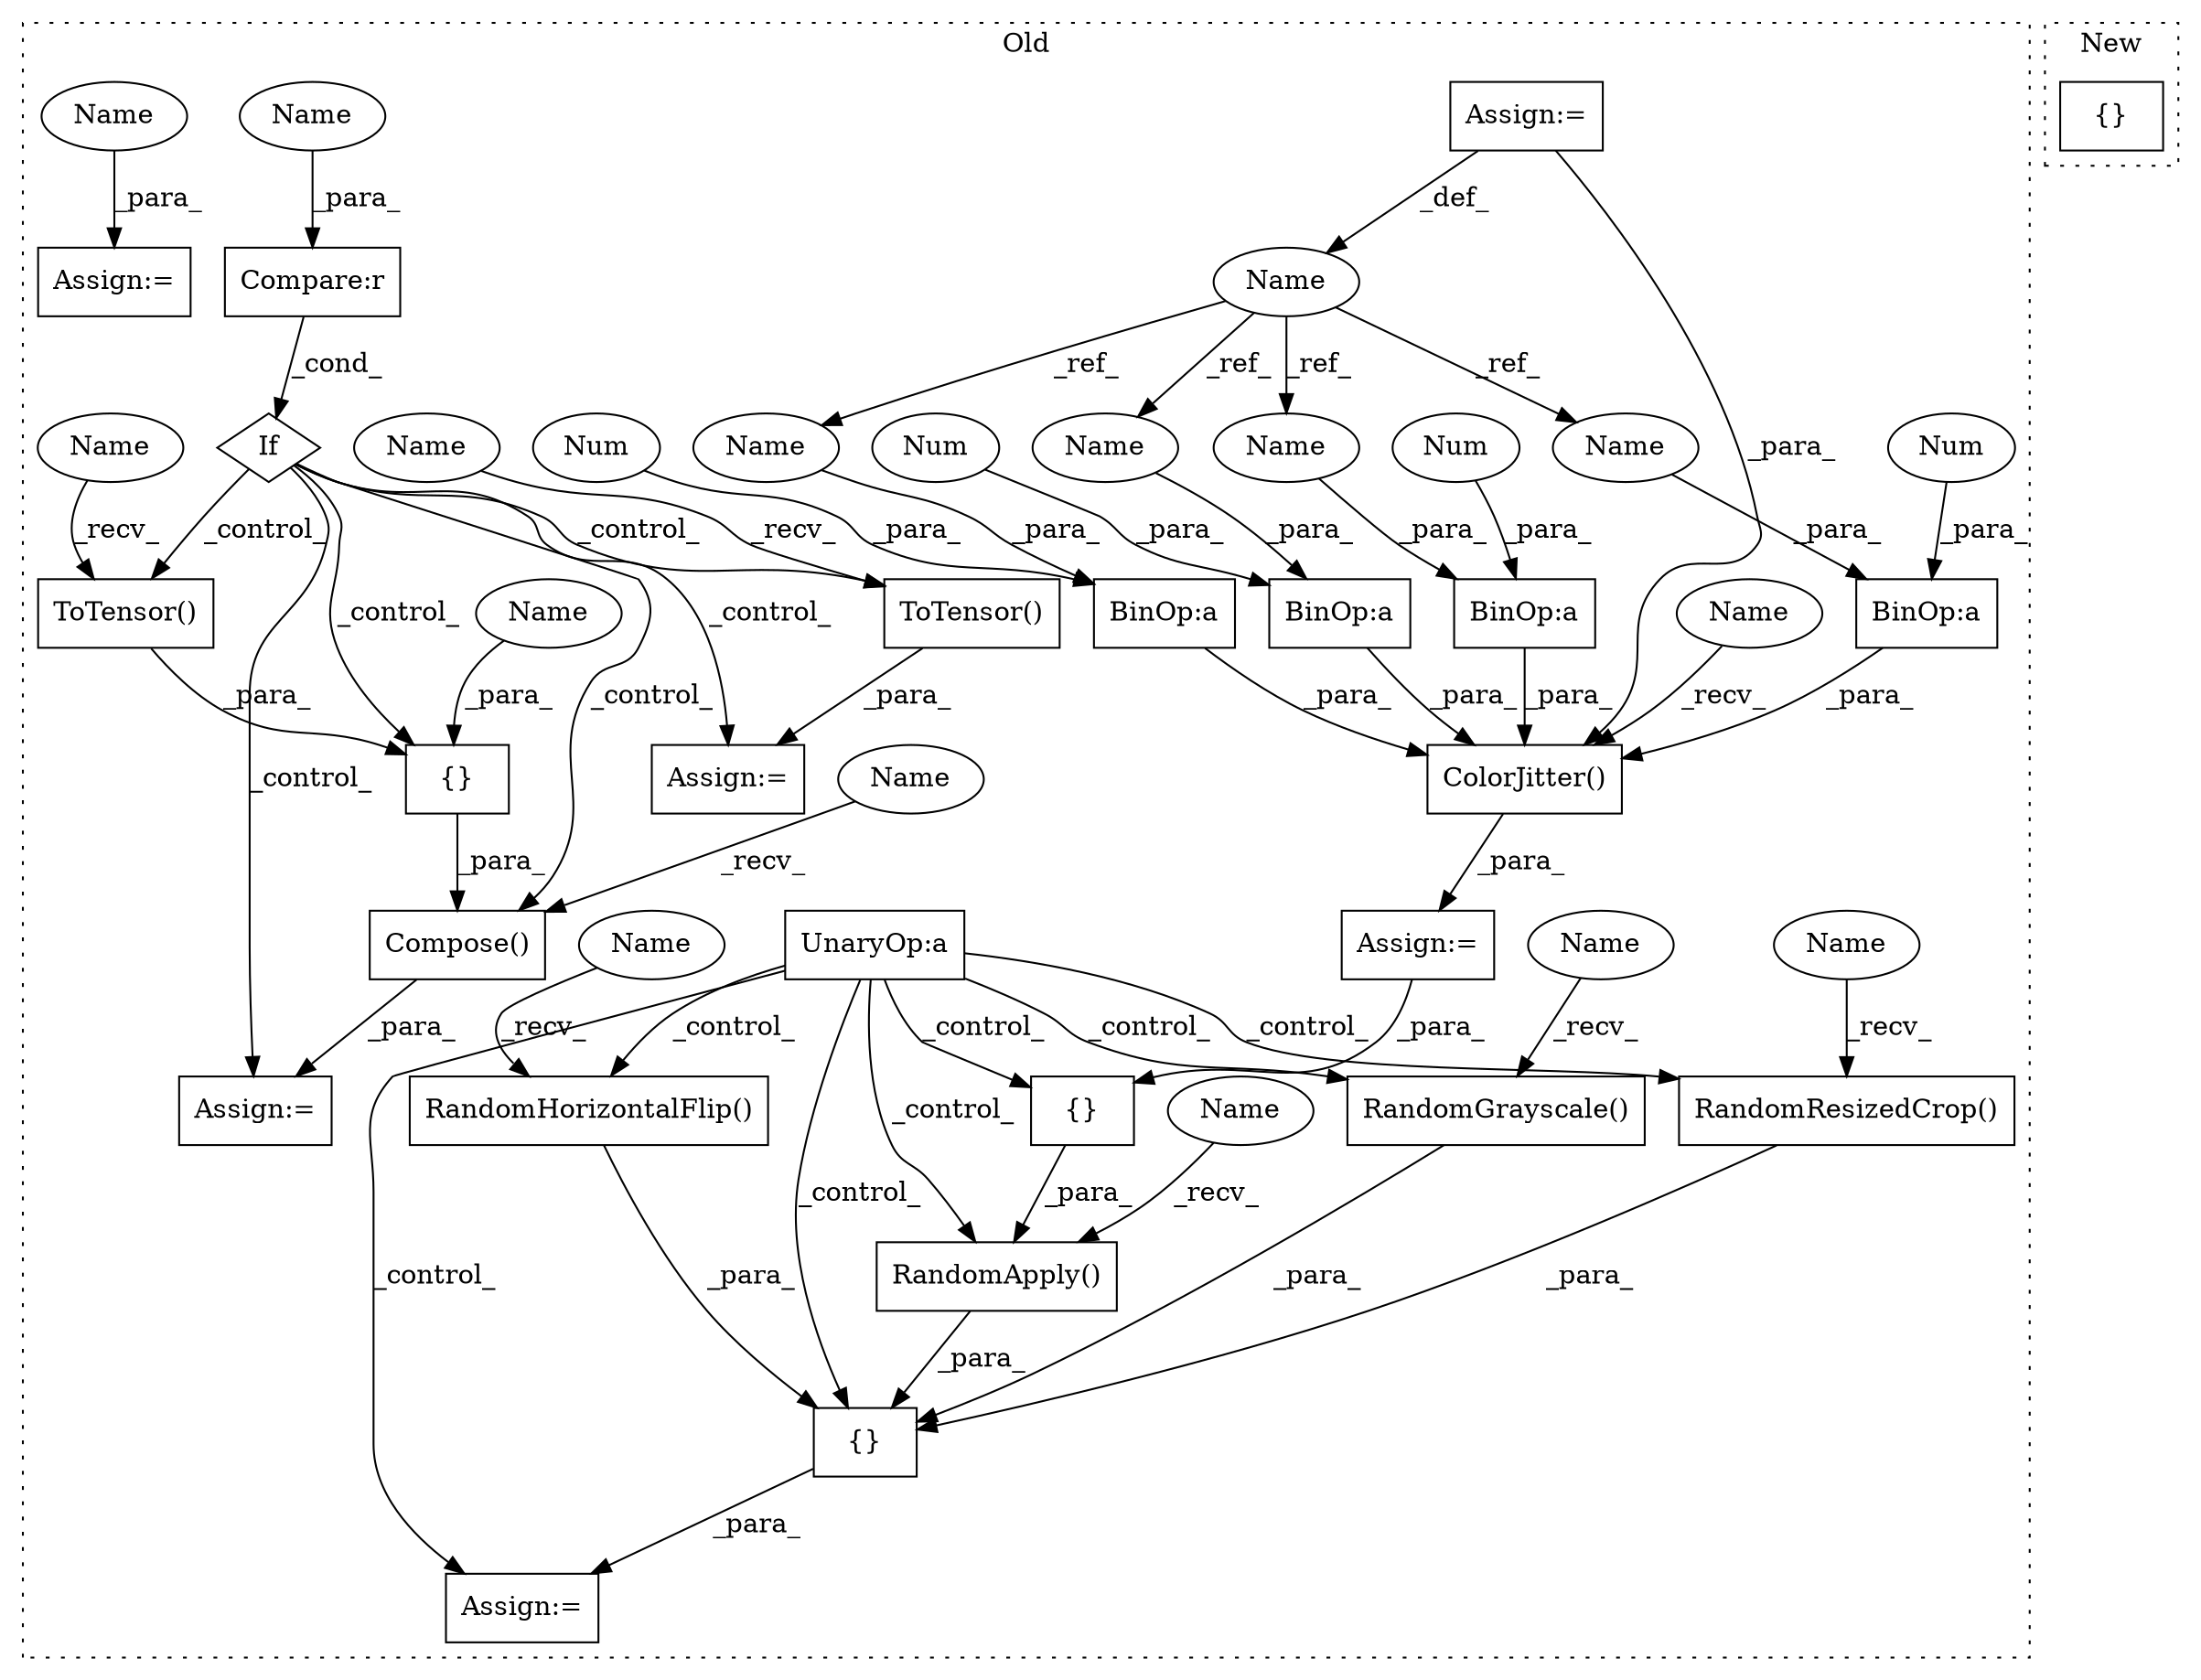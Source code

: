 digraph G {
subgraph cluster0 {
1 [label="RandomResizedCrop()" a="75" s="4757" l="52" shape="box"];
3 [label="{}" a="59" s="4739,4984" l="18,0" shape="box"];
4 [label="Assign:=" a="68" s="4736" l="3" shape="box"];
5 [label="RandomHorizontalFlip()" a="75" s="4827" l="38" shape="box"];
6 [label="ToTensor()" a="75" s="5350" l="21" shape="box"];
7 [label="{}" a="59" s="5349,5382" l="1,0" shape="box"];
8 [label="If" a="96" s="5212" l="3" shape="diamond"];
9 [label="Compose()" a="75" s="5330,5383" l="19,1" shape="box"];
10 [label="UnaryOp:a" a="61" s="4689" l="18" shape="box"];
11 [label="BinOp:a" a="82" s="4602" l="3" shape="box"];
12 [label="BinOp:a" a="82" s="4522" l="3" shape="box"];
13 [label="BinOp:a" a="82" s="4642" l="3" shape="box"];
14 [label="BinOp:a" a="82" s="4562" l="3" shape="box"];
15 [label="Compare:r" a="40" s="5215" l="17" shape="box"];
16 [label="{}" a="59" s="4906,4924" l="1,0" shape="box"];
17 [label="RandomApply()" a="75" s="4883,4925" l="23,8" shape="box"];
18 [label="Name" a="87" s="4339" l="20" shape="ellipse"];
19 [label="ColorJitter()" a="75" s="4483,4665" l="36,11" shape="box"];
20 [label="RandomGrayscale()" a="75" s="4951" l="33" shape="box"];
21 [label="Num" a="76" s="4519" l="3" shape="ellipse"];
22 [label="Num" a="76" s="4599" l="3" shape="ellipse"];
23 [label="Num" a="76" s="4559" l="3" shape="ellipse"];
24 [label="Num" a="76" s="4639" l="3" shape="ellipse"];
25 [label="Assign:=" a="68" s="4359" l="3" shape="box"];
26 [label="Assign:=" a="68" s="4441" l="3" shape="box"];
27 [label="Assign:=" a="68" s="5261" l="3" shape="box"];
28 [label="Assign:=" a="68" s="4480" l="3" shape="box"];
29 [label="Assign:=" a="68" s="5327" l="3" shape="box"];
30 [label="ToTensor()" a="75" s="5264" l="21" shape="box"];
31 [label="Name" a="87" s="4525" l="20" shape="ellipse"];
32 [label="Name" a="87" s="4605" l="20" shape="ellipse"];
33 [label="Name" a="87" s="4565" l="20" shape="ellipse"];
34 [label="Name" a="87" s="4645" l="20" shape="ellipse"];
35 [label="Name" a="87" s="4483" l="10" shape="ellipse"];
36 [label="Name" a="87" s="4757" l="10" shape="ellipse"];
37 [label="Name" a="87" s="5330" l="10" shape="ellipse"];
38 [label="Name" a="87" s="5350" l="10" shape="ellipse"];
39 [label="Name" a="87" s="4827" l="10" shape="ellipse"];
40 [label="Name" a="87" s="4951" l="10" shape="ellipse"];
41 [label="Name" a="87" s="4883" l="10" shape="ellipse"];
42 [label="Name" a="87" s="5264" l="10" shape="ellipse"];
43 [label="Name" a="87" s="5215" l="9" shape="ellipse"];
44 [label="Name" a="87" s="4444" l="9" shape="ellipse"];
45 [label="Name" a="87" s="5373" l="9" shape="ellipse"];
label = "Old";
style="dotted";
}
subgraph cluster1 {
2 [label="{}" a="59" s="5216,5259" l="1,0" shape="box"];
label = "New";
style="dotted";
}
1 -> 3 [label="_para_"];
3 -> 4 [label="_para_"];
5 -> 3 [label="_para_"];
6 -> 7 [label="_para_"];
7 -> 9 [label="_para_"];
8 -> 29 [label="_control_"];
8 -> 30 [label="_control_"];
8 -> 6 [label="_control_"];
8 -> 27 [label="_control_"];
8 -> 9 [label="_control_"];
8 -> 7 [label="_control_"];
9 -> 29 [label="_para_"];
10 -> 17 [label="_control_"];
10 -> 4 [label="_control_"];
10 -> 16 [label="_control_"];
10 -> 20 [label="_control_"];
10 -> 1 [label="_control_"];
10 -> 5 [label="_control_"];
10 -> 3 [label="_control_"];
11 -> 19 [label="_para_"];
12 -> 19 [label="_para_"];
13 -> 19 [label="_para_"];
14 -> 19 [label="_para_"];
15 -> 8 [label="_cond_"];
16 -> 17 [label="_para_"];
17 -> 3 [label="_para_"];
18 -> 34 [label="_ref_"];
18 -> 31 [label="_ref_"];
18 -> 33 [label="_ref_"];
18 -> 32 [label="_ref_"];
19 -> 28 [label="_para_"];
20 -> 3 [label="_para_"];
21 -> 12 [label="_para_"];
22 -> 11 [label="_para_"];
23 -> 14 [label="_para_"];
24 -> 13 [label="_para_"];
25 -> 18 [label="_def_"];
25 -> 19 [label="_para_"];
28 -> 16 [label="_para_"];
30 -> 27 [label="_para_"];
31 -> 12 [label="_para_"];
32 -> 11 [label="_para_"];
33 -> 14 [label="_para_"];
34 -> 13 [label="_para_"];
35 -> 19 [label="_recv_"];
36 -> 1 [label="_recv_"];
37 -> 9 [label="_recv_"];
38 -> 6 [label="_recv_"];
39 -> 5 [label="_recv_"];
40 -> 20 [label="_recv_"];
41 -> 17 [label="_recv_"];
42 -> 30 [label="_recv_"];
43 -> 15 [label="_para_"];
44 -> 26 [label="_para_"];
45 -> 7 [label="_para_"];
}